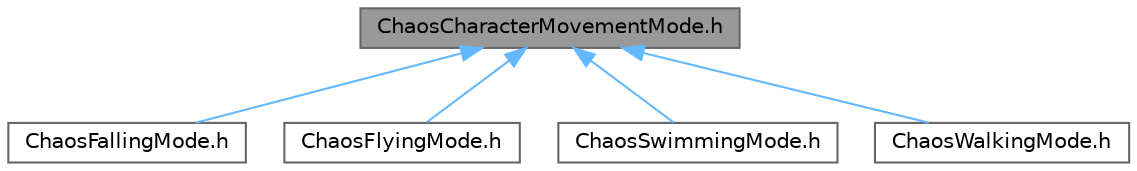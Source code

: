 digraph "ChaosCharacterMovementMode.h"
{
 // INTERACTIVE_SVG=YES
 // LATEX_PDF_SIZE
  bgcolor="transparent";
  edge [fontname=Helvetica,fontsize=10,labelfontname=Helvetica,labelfontsize=10];
  node [fontname=Helvetica,fontsize=10,shape=box,height=0.2,width=0.4];
  Node1 [id="Node000001",label="ChaosCharacterMovementMode.h",height=0.2,width=0.4,color="gray40", fillcolor="grey60", style="filled", fontcolor="black",tooltip=" "];
  Node1 -> Node2 [id="edge1_Node000001_Node000002",dir="back",color="steelblue1",style="solid",tooltip=" "];
  Node2 [id="Node000002",label="ChaosFallingMode.h",height=0.2,width=0.4,color="grey40", fillcolor="white", style="filled",URL="$dd/d96/ChaosFallingMode_8h.html",tooltip=" "];
  Node1 -> Node3 [id="edge2_Node000001_Node000003",dir="back",color="steelblue1",style="solid",tooltip=" "];
  Node3 [id="Node000003",label="ChaosFlyingMode.h",height=0.2,width=0.4,color="grey40", fillcolor="white", style="filled",URL="$db/dc0/ChaosFlyingMode_8h.html",tooltip=" "];
  Node1 -> Node4 [id="edge3_Node000001_Node000004",dir="back",color="steelblue1",style="solid",tooltip=" "];
  Node4 [id="Node000004",label="ChaosSwimmingMode.h",height=0.2,width=0.4,color="grey40", fillcolor="white", style="filled",URL="$da/d25/ChaosSwimmingMode_8h.html",tooltip=" "];
  Node1 -> Node5 [id="edge4_Node000001_Node000005",dir="back",color="steelblue1",style="solid",tooltip=" "];
  Node5 [id="Node000005",label="ChaosWalkingMode.h",height=0.2,width=0.4,color="grey40", fillcolor="white", style="filled",URL="$da/dcd/ChaosWalkingMode_8h.html",tooltip=" "];
}
